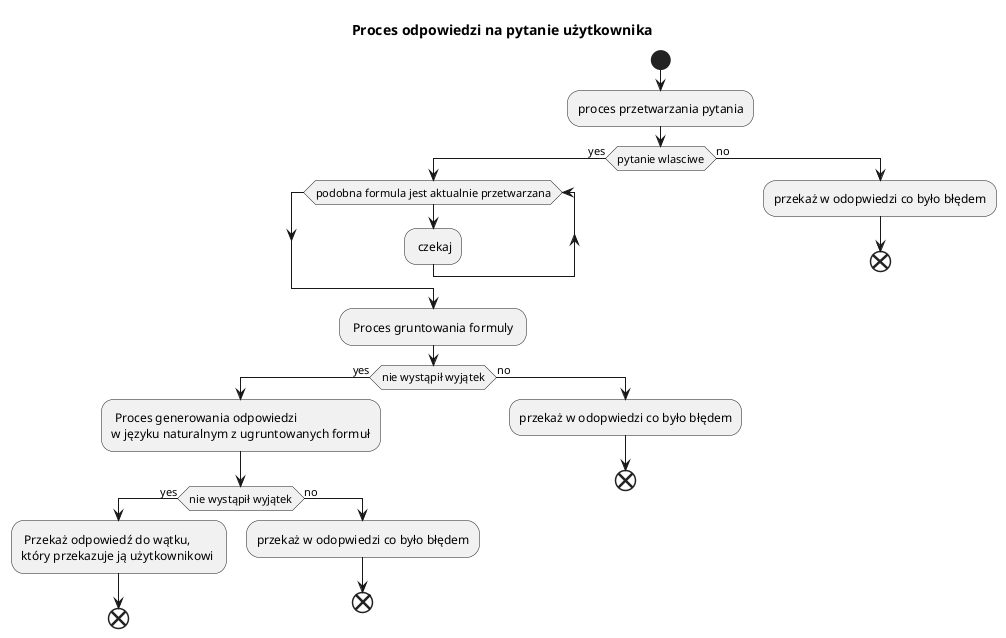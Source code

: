 @startuml
title Proces odpowiedzi na pytanie użytkownika
start
    :proces przetwarzania pytania;
    if(pytanie wlasciwe) then (yes)
        while (podobna formula jest aktualnie przetwarzana)
                : czekaj;
            endwhile
            : Proces gruntowania formuly ;
            if(nie wystąpił wyjątek) then (yes)
                : Proces generowania odpowiedzi
                w języku naturalnym z ugruntowanych formuł;
                if(nie wystąpił wyjątek) then (yes)
                    : Przekaż odpowiedź do wątku,
                    który przekazuje ją użytkownikowi ;
                    end
                else (no)
                      :przekaż w odopwiedzi co było błędem;
                      end
                endif
            else (no)
                :przekaż w odopwiedzi co było błędem;
                end
            endif
    else (no)
        :przekaż w odopwiedzi co było błędem;
end


@enduml